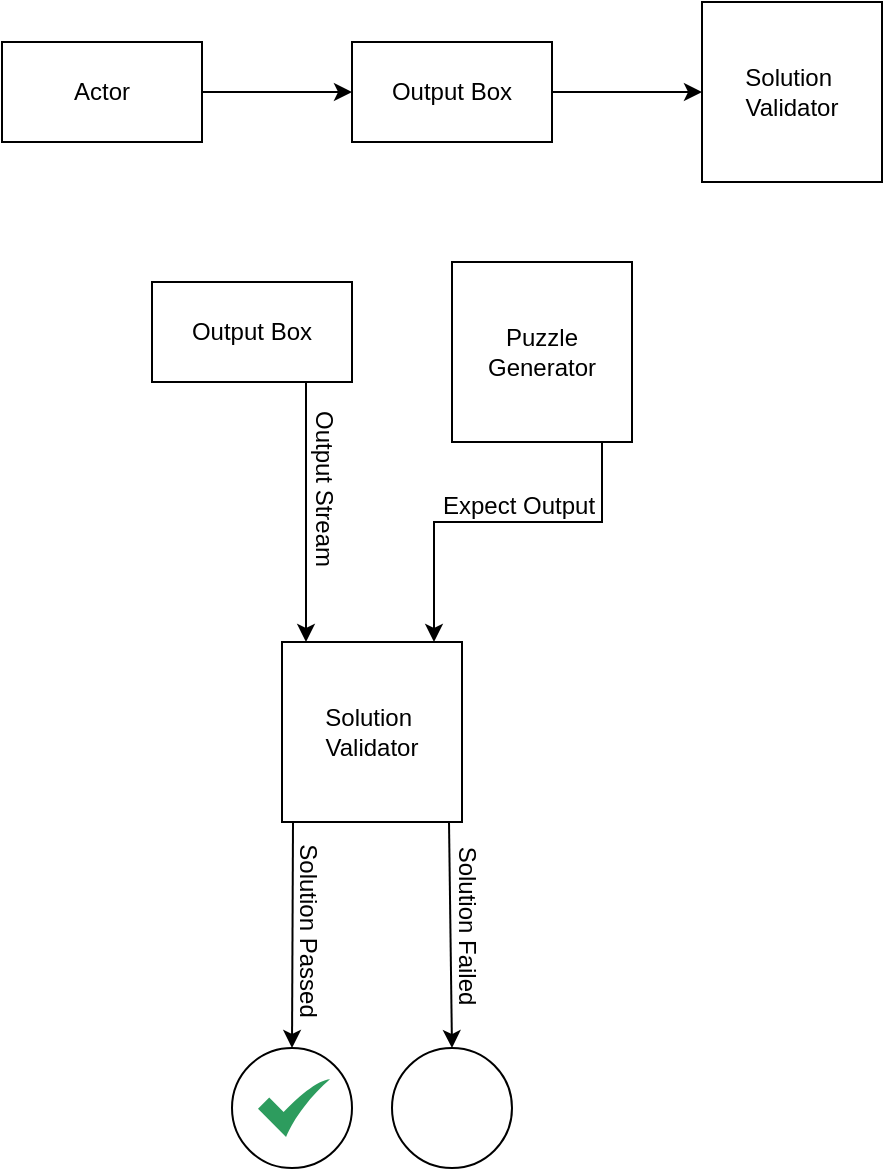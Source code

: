 <mxfile version="12.3.3" type="device" pages="1"><diagram id="MlITIwRKNPjBfRaU-Z3g" name="Page-1"><mxGraphModel dx="731" dy="450" grid="1" gridSize="10" guides="1" tooltips="1" connect="1" arrows="1" fold="1" page="1" pageScale="1" pageWidth="850" pageHeight="1100" math="0" shadow="0"><root><mxCell id="0"/><mxCell id="1" parent="0"/><mxCell id="rixhK_UHSnDEoEIwIeVO-19" value="" style="ellipse;whiteSpace=wrap;html=1;aspect=fixed;" vertex="1" parent="1"><mxGeometry x="315" y="543" width="60" height="60" as="geometry"/></mxCell><mxCell id="rixhK_UHSnDEoEIwIeVO-4" style="edgeStyle=orthogonalEdgeStyle;rounded=0;orthogonalLoop=1;jettySize=auto;html=1;entryX=0;entryY=0.5;entryDx=0;entryDy=0;" edge="1" parent="1" source="rixhK_UHSnDEoEIwIeVO-1" target="rixhK_UHSnDEoEIwIeVO-2"><mxGeometry relative="1" as="geometry"/></mxCell><mxCell id="rixhK_UHSnDEoEIwIeVO-1" value="Actor" style="rounded=0;whiteSpace=wrap;html=1;" vertex="1" parent="1"><mxGeometry x="200" y="40" width="100" height="50" as="geometry"/></mxCell><mxCell id="rixhK_UHSnDEoEIwIeVO-5" style="edgeStyle=orthogonalEdgeStyle;rounded=0;orthogonalLoop=1;jettySize=auto;html=1;entryX=0;entryY=0.5;entryDx=0;entryDy=0;" edge="1" parent="1" source="rixhK_UHSnDEoEIwIeVO-2"><mxGeometry relative="1" as="geometry"><mxPoint x="550" y="65" as="targetPoint"/></mxGeometry></mxCell><mxCell id="rixhK_UHSnDEoEIwIeVO-2" value="Output Box" style="rounded=0;whiteSpace=wrap;html=1;" vertex="1" parent="1"><mxGeometry x="375" y="40" width="100" height="50" as="geometry"/></mxCell><mxCell id="rixhK_UHSnDEoEIwIeVO-10" style="edgeStyle=orthogonalEdgeStyle;rounded=0;orthogonalLoop=1;jettySize=auto;html=1;" edge="1" parent="1" source="rixhK_UHSnDEoEIwIeVO-7"><mxGeometry relative="1" as="geometry"><mxPoint x="416" y="340" as="targetPoint"/><Array as="points"><mxPoint x="500" y="280"/><mxPoint x="416" y="280"/></Array></mxGeometry></mxCell><mxCell id="rixhK_UHSnDEoEIwIeVO-7" value="Puzzle Generator" style="rounded=0;whiteSpace=wrap;html=1;" vertex="1" parent="1"><mxGeometry x="425" y="150" width="90" height="90" as="geometry"/></mxCell><mxCell id="rixhK_UHSnDEoEIwIeVO-11" style="edgeStyle=orthogonalEdgeStyle;rounded=0;orthogonalLoop=1;jettySize=auto;html=1;" edge="1" parent="1" source="rixhK_UHSnDEoEIwIeVO-9"><mxGeometry relative="1" as="geometry"><mxPoint x="352" y="340" as="targetPoint"/><Array as="points"><mxPoint x="352" y="260"/><mxPoint x="352" y="260"/></Array></mxGeometry></mxCell><mxCell id="rixhK_UHSnDEoEIwIeVO-9" value="Output Box" style="rounded=0;whiteSpace=wrap;html=1;" vertex="1" parent="1"><mxGeometry x="275" y="160" width="100" height="50" as="geometry"/></mxCell><mxCell id="rixhK_UHSnDEoEIwIeVO-13" value="Expect Output" style="text;html=1;align=center;verticalAlign=middle;resizable=0;points=[];;autosize=1;" vertex="1" parent="1"><mxGeometry x="413" y="262" width="90" height="20" as="geometry"/></mxCell><mxCell id="rixhK_UHSnDEoEIwIeVO-14" value="Output Stream" style="text;html=1;align=center;verticalAlign=middle;resizable=0;points=[];;autosize=1;rotation=90;" vertex="1" parent="1"><mxGeometry x="316" y="253" width="90" height="20" as="geometry"/></mxCell><mxCell id="rixhK_UHSnDEoEIwIeVO-16" value="Solution&amp;nbsp;&lt;br&gt;Validator" style="rounded=0;whiteSpace=wrap;html=1;" vertex="1" parent="1"><mxGeometry x="340" y="340" width="90" height="90" as="geometry"/></mxCell><mxCell id="rixhK_UHSnDEoEIwIeVO-17" value="Solution&amp;nbsp;&lt;br&gt;Validator" style="rounded=0;whiteSpace=wrap;html=1;" vertex="1" parent="1"><mxGeometry x="550" y="20" width="90" height="90" as="geometry"/></mxCell><mxCell id="rixhK_UHSnDEoEIwIeVO-18" value="" style="html=1;aspect=fixed;strokeColor=none;shadow=0;align=center;verticalAlign=top;fillColor=#2D9C5E;shape=mxgraph.gcp2.check" vertex="1" parent="1"><mxGeometry x="328" y="558.5" width="36" height="29" as="geometry"/></mxCell><mxCell id="rixhK_UHSnDEoEIwIeVO-20" value="" style="ellipse;whiteSpace=wrap;html=1;aspect=fixed;" vertex="1" parent="1"><mxGeometry x="395" y="543" width="60" height="60" as="geometry"/></mxCell><mxCell id="rixhK_UHSnDEoEIwIeVO-22" value="" style="shape=image;html=1;verticalAlign=top;verticalLabelPosition=bottom;labelBackgroundColor=#ffffff;imageAspect=0;aspect=fixed;image=https://cdn1.iconfinder.com/data/icons/DarkGlass_Reworked/128x128/actions/stop.png;imageBorder=none;" vertex="1" parent="1"><mxGeometry x="410" y="558" width="29" height="29" as="geometry"/></mxCell><mxCell id="rixhK_UHSnDEoEIwIeVO-23" value="" style="endArrow=classic;html=1;entryX=0.5;entryY=0;entryDx=0;entryDy=0;" edge="1" parent="1" target="rixhK_UHSnDEoEIwIeVO-20"><mxGeometry width="50" height="50" relative="1" as="geometry"><mxPoint x="423.5" y="430" as="sourcePoint"/><mxPoint x="424" y="500" as="targetPoint"/><Array as="points"/></mxGeometry></mxCell><mxCell id="rixhK_UHSnDEoEIwIeVO-25" value="" style="endArrow=classic;html=1;entryX=0.5;entryY=0;entryDx=0;entryDy=0;" edge="1" parent="1" target="rixhK_UHSnDEoEIwIeVO-19"><mxGeometry width="50" height="50" relative="1" as="geometry"><mxPoint x="345.5" y="430" as="sourcePoint"/><mxPoint x="346" y="500" as="targetPoint"/><Array as="points"/></mxGeometry></mxCell><mxCell id="rixhK_UHSnDEoEIwIeVO-26" value="Solution Passed" style="text;html=1;align=center;verticalAlign=middle;resizable=0;points=[];;autosize=1;rotation=90;" vertex="1" parent="1"><mxGeometry x="303" y="474" width="100" height="20" as="geometry"/></mxCell><mxCell id="rixhK_UHSnDEoEIwIeVO-27" value="Solution Failed" style="text;html=1;align=center;verticalAlign=middle;resizable=0;points=[];;autosize=1;rotation=90;" vertex="1" parent="1"><mxGeometry x="388" y="471.5" width="90" height="20" as="geometry"/></mxCell></root></mxGraphModel></diagram></mxfile>